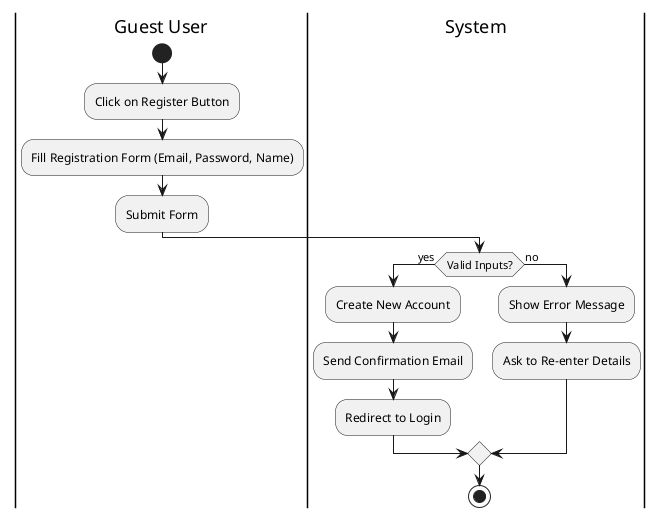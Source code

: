 @startuml
|Guest User|
start
:Click on Register Button;
:Fill Registration Form (Email, Password, Name);
:Submit Form;
|System|
if (Valid Inputs?) then (yes)
    :Create New Account;
    :Send Confirmation Email;
    :Redirect to Login;
else (no)
    :Show Error Message;
    :Ask to Re-enter Details;
endif
stop
@enduml
